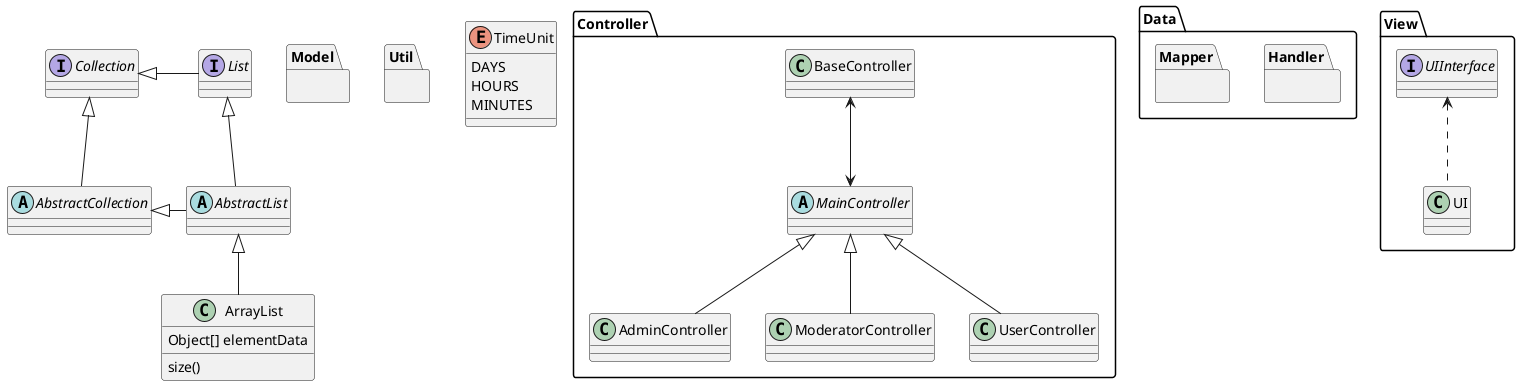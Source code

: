 @startuml

package Controller{
    class BaseController {

    }

    abstract class MainController{

        }

    class AdminController {

    }

    class ModeratorController {

    }

    class UserController {

    }

    BaseController <--> MainController
    MainController <|-- AdminController
    MainController <|-- ModeratorController
    MainController <|-- UserController

}

package Data{
    package Handler{

    }

    package Mapper{

    }
}

package Model {

}

package Util{

}

package View{
    interface UIInterface{

    }

    class UI {

    }

    UIInterface <.. UI

}

abstract class AbstractList
abstract AbstractCollection
interface List
interface Collection

List <|-- AbstractList
Collection <|-- AbstractCollection

Collection <|- List
AbstractCollection <|- AbstractList
AbstractList <|-- ArrayList

class ArrayList {
Object[] elementData
size()
}

enum TimeUnit {
DAYS
HOURS
MINUTES
}

@enduml